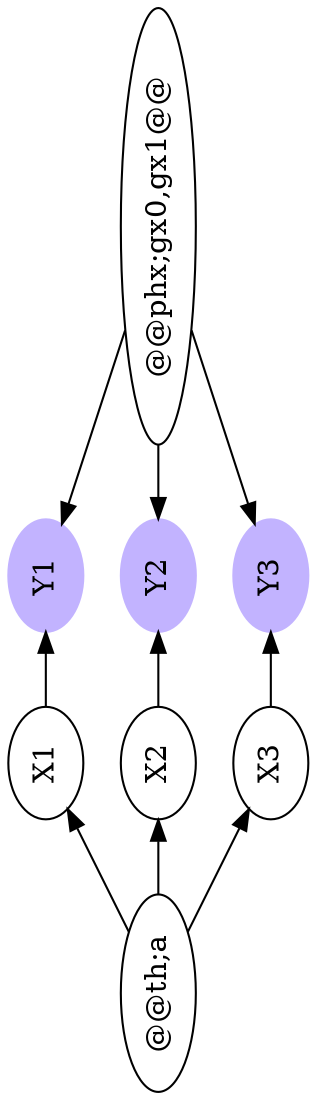 digraph polyabasic_bn {
	rankdir = LR;
	orientation = landscape;
	size = "7.5,10.0";

	node [shape=ellipse]
	n0 [rank=source,label="@@th;a"]
	{rank=same;n1;n2;n3}
	n1 [label="X1"]
	n2 [label="X2"]
	n3 [label="X3"]
	{rank=same;n4;n5;n6}
	n4 [label="Y1", style=filled,color=".7 .3 1.0"]
	n5 [label="Y2", style=filled,color=".7 .3 1.0"]
	n6 [label="Y3", style=filled,color=".7 .3 1.0"]
	{rank=sink;n7}
	n7 [label="@@phx;gx0,gx1@@"]

	n0 -> n1 -> n4
	n0 -> n2 -> n5
	n0 -> n3 -> n6
	n7 -> n4
	n7 -> n5
	n7 -> n6
}
